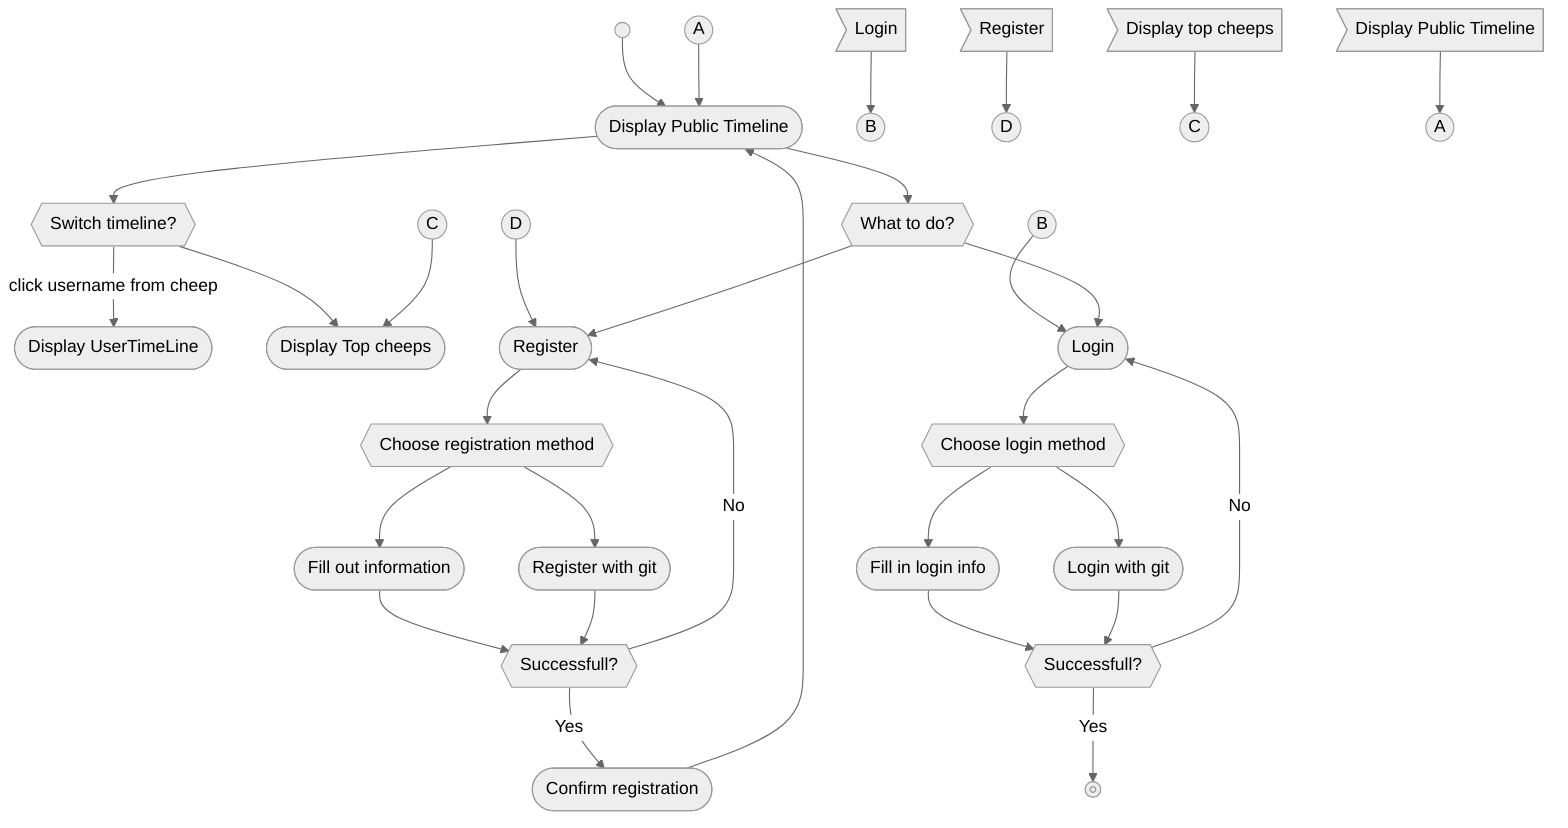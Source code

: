 ---
config:
  theme: mc
---
%%{init: {'theme':'neutral'}}%%
flowchart TD
    PublicT([Display Public Timeline])
    UserT([Display UserTimeLine])
    TopC([Display Top cheeps])
    login([Login])
    Register([Register])
    navLogin>Login]
    navLogin2((B))
    navRegister>Register]
    navRegister2((D))
    navTopCheeps>Display top cheeps]
    navTopCheeps2((C))
    start@{ shape: sm-circ, label: "start" }
    Stop@{ shape: framed-circle, label: "Stop" }
    navPublic>Display Public Timeline]
    navPublic2((A))
navPublic --> navPublic2
navLogin --> navLogin2
navLogin3((B)) --> login
navRegister --> navRegister2
navRegister3((D)) --> Register
navTopCheeps --> navTopCheeps2
start --> PublicT
PublicT --> whereToGo{{Switch timeline?}}
whereToGo --> |click username from cheep|UserT
navPublic3((A)) --> PublicT
whereToGo --> TopC
navTopcheeps3((C)) --> TopC
PublicT --> whatToDo{{What to do?}}
whatToDo --> Register
Register --> RegisterHow{{Choose registration method}}
RegisterHow --> RegisterGit([Register with git])
RegisterHow --> RegisterNotGit([Fill out information])
RegisterNotGit --> registerSucsess{{Successfull?}}
RegisterGit --> registerSucsess
registerSucsess --> |Yes|RegisterConfirm([Confirm registration])
registerSucsess --> |No|Register
RegisterConfirm --> PublicT
whatToDo --> login
login --> loginHow{{Choose login method}}
loginHow --> loginGit([Login with git])
loginHow --> loginNotGit([Fill in login info])
loginNotGit --> loginsucsess{{Successfull?}}
loginGit --> loginsucsess
loginsucsess --> |Yes|Stop
loginsucsess --> |No|login